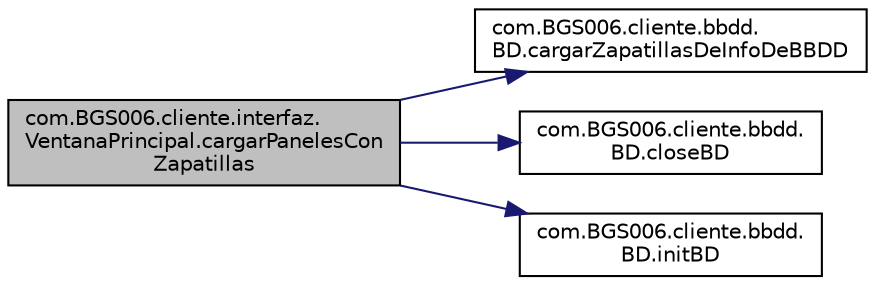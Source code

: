 digraph "com.BGS006.cliente.interfaz.VentanaPrincipal.cargarPanelesConZapatillas"
{
 // LATEX_PDF_SIZE
  edge [fontname="Helvetica",fontsize="10",labelfontname="Helvetica",labelfontsize="10"];
  node [fontname="Helvetica",fontsize="10",shape=record];
  rankdir="LR";
  Node1 [label="com.BGS006.cliente.interfaz.\lVentanaPrincipal.cargarPanelesCon\lZapatillas",height=0.2,width=0.4,color="black", fillcolor="grey75", style="filled", fontcolor="black",tooltip=" "];
  Node1 -> Node2 [color="midnightblue",fontsize="10",style="solid",fontname="Helvetica"];
  Node2 [label="com.BGS006.cliente.bbdd.\lBD.cargarZapatillasDeInfoDeBBDD",height=0.2,width=0.4,color="black", fillcolor="white", style="filled",URL="$classcom_1_1_b_g_s006_1_1cliente_1_1bbdd_1_1_b_d.html#a11ebe04f760badc512af2e621e790d43",tooltip=" "];
  Node1 -> Node3 [color="midnightblue",fontsize="10",style="solid",fontname="Helvetica"];
  Node3 [label="com.BGS006.cliente.bbdd.\lBD.closeBD",height=0.2,width=0.4,color="black", fillcolor="white", style="filled",URL="$classcom_1_1_b_g_s006_1_1cliente_1_1bbdd_1_1_b_d.html#a5c2cf54c2edbbc0d99a4d249befb9f13",tooltip=" "];
  Node1 -> Node4 [color="midnightblue",fontsize="10",style="solid",fontname="Helvetica"];
  Node4 [label="com.BGS006.cliente.bbdd.\lBD.initBD",height=0.2,width=0.4,color="black", fillcolor="white", style="filled",URL="$classcom_1_1_b_g_s006_1_1cliente_1_1bbdd_1_1_b_d.html#ab72218b15917db1130623d31713a30e4",tooltip=" "];
}
